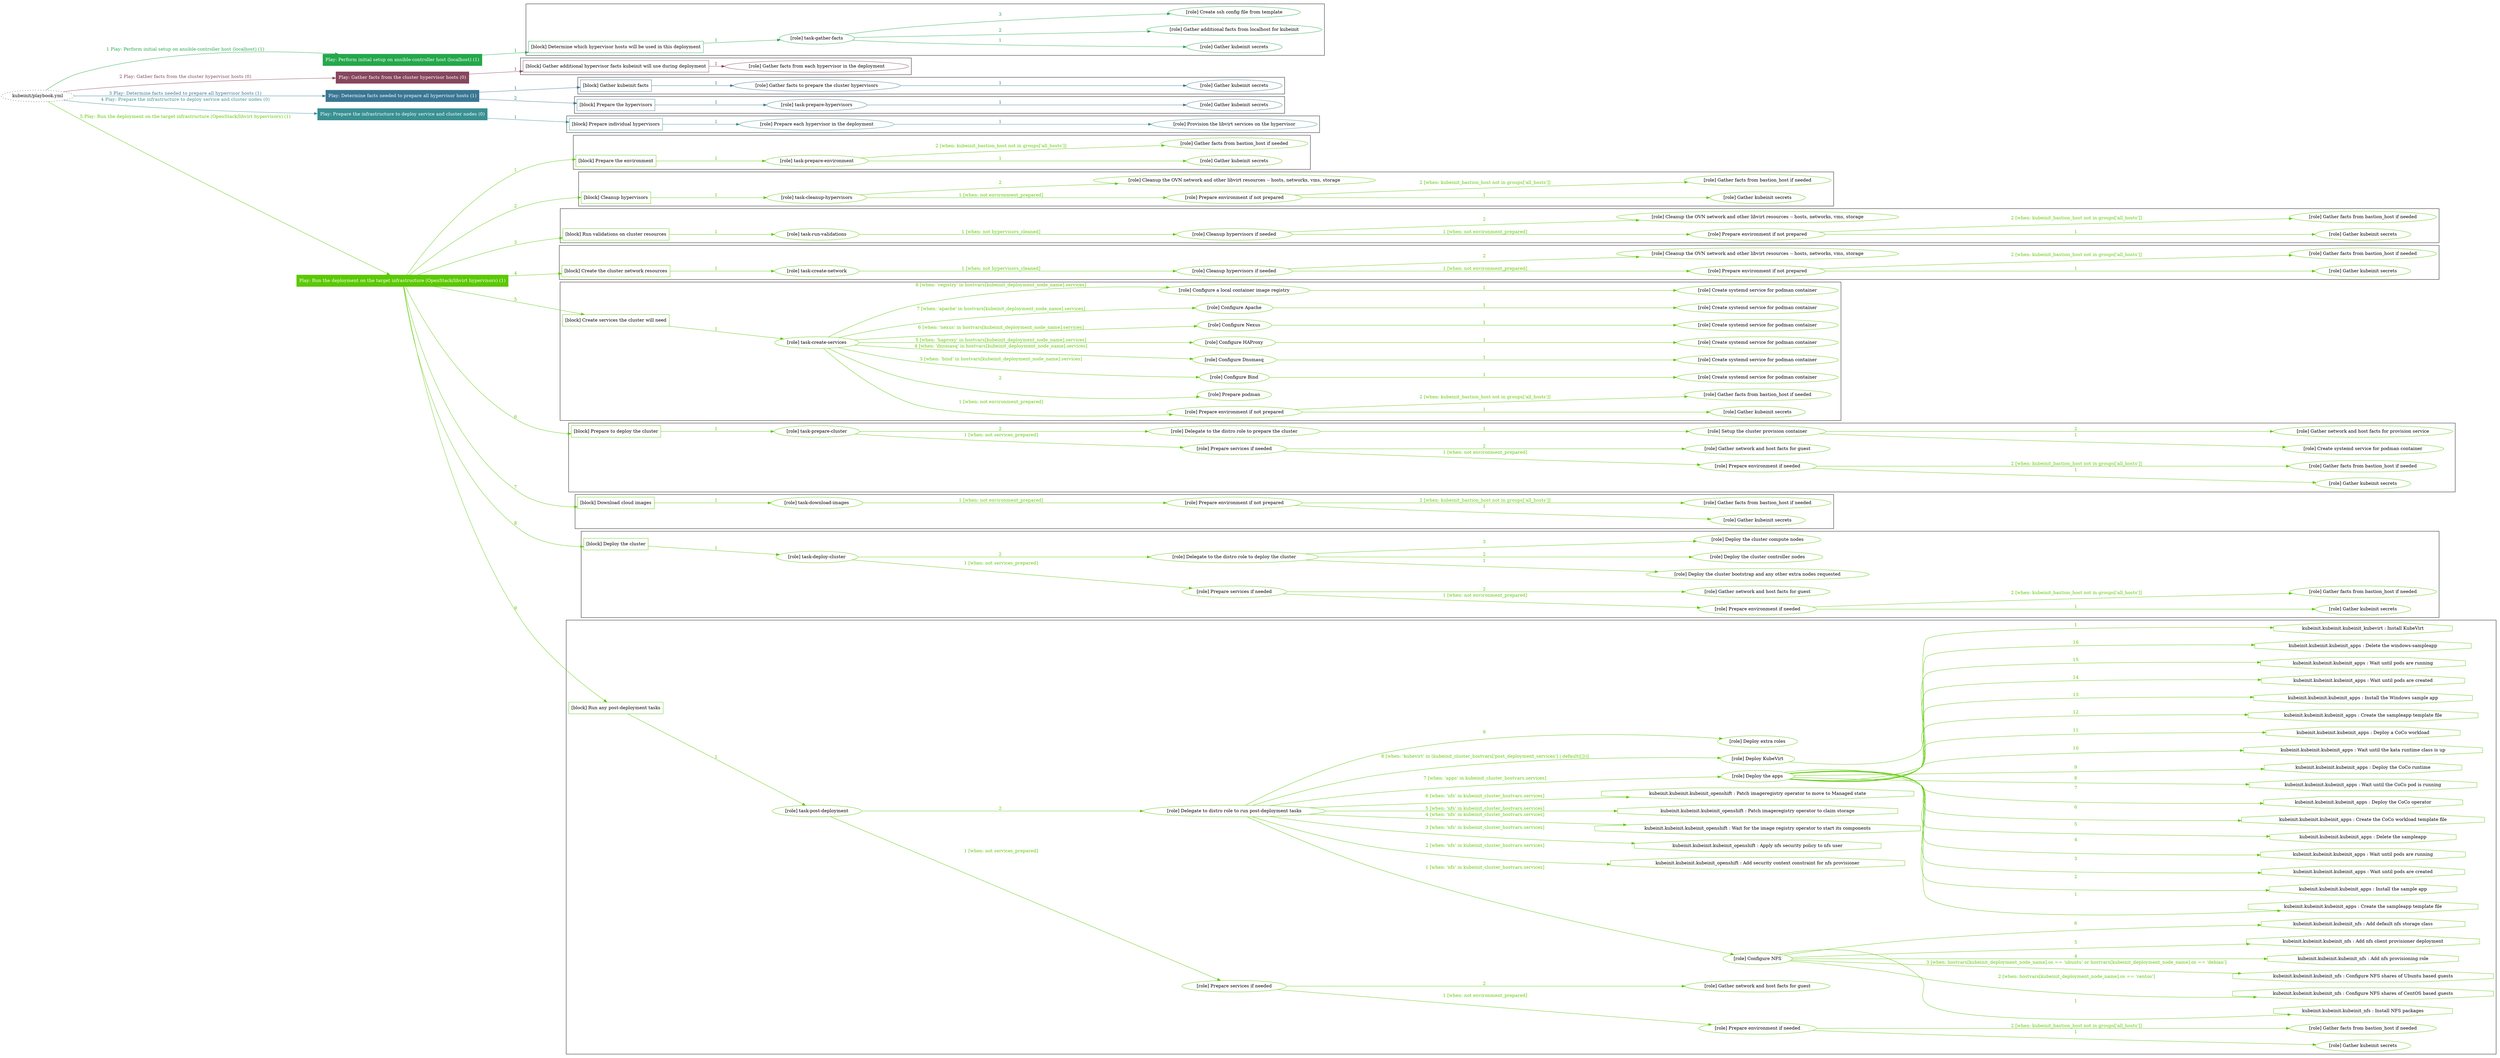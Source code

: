 digraph {
	graph [concentrate=true ordering=in rankdir=LR ratio=fill]
	edge [esep=5 sep=10]
	"kubeinit/playbook.yml" [URL="/home/runner/work/kubeinit/kubeinit/kubeinit/playbook.yml" id=playbook_f71d5530 style=dotted]
	"kubeinit/playbook.yml" -> play_4cb883fb [label="1 Play: Perform initial setup on ansible-controller host (localhost) (1)" color="#24a84b" fontcolor="#24a84b" id=edge_play_4cb883fb labeltooltip="1 Play: Perform initial setup on ansible-controller host (localhost) (1)" tooltip="1 Play: Perform initial setup on ansible-controller host (localhost) (1)"]
	subgraph "Play: Perform initial setup on ansible-controller host (localhost) (1)" {
		play_4cb883fb [label="Play: Perform initial setup on ansible-controller host (localhost) (1)" URL="/home/runner/work/kubeinit/kubeinit/kubeinit/playbook.yml" color="#24a84b" fontcolor="#ffffff" id=play_4cb883fb shape=box style=filled tooltip=localhost]
		play_4cb883fb -> block_d6ad3325 [label=1 color="#24a84b" fontcolor="#24a84b" id=edge_block_d6ad3325 labeltooltip=1 tooltip=1]
		subgraph cluster_block_d6ad3325 {
			block_d6ad3325 [label="[block] Determine which hypervisor hosts will be used in this deployment" URL="/home/runner/work/kubeinit/kubeinit/kubeinit/playbook.yml" color="#24a84b" id=block_d6ad3325 labeltooltip="Determine which hypervisor hosts will be used in this deployment" shape=box tooltip="Determine which hypervisor hosts will be used in this deployment"]
			block_d6ad3325 -> role_162968f5 [label="1 " color="#24a84b" fontcolor="#24a84b" id=edge_role_162968f5 labeltooltip="1 " tooltip="1 "]
			subgraph "task-gather-facts" {
				role_162968f5 [label="[role] task-gather-facts" URL="/home/runner/work/kubeinit/kubeinit/kubeinit/playbook.yml" color="#24a84b" id=role_162968f5 tooltip="task-gather-facts"]
				role_162968f5 -> role_a56843f6 [label="1 " color="#24a84b" fontcolor="#24a84b" id=edge_role_a56843f6 labeltooltip="1 " tooltip="1 "]
				subgraph "Gather kubeinit secrets" {
					role_a56843f6 [label="[role] Gather kubeinit secrets" URL="/home/runner/.ansible/collections/ansible_collections/kubeinit/kubeinit/roles/kubeinit_prepare/tasks/build_hypervisors_group.yml" color="#24a84b" id=role_a56843f6 tooltip="Gather kubeinit secrets"]
				}
				role_162968f5 -> role_cb35be9b [label="2 " color="#24a84b" fontcolor="#24a84b" id=edge_role_cb35be9b labeltooltip="2 " tooltip="2 "]
				subgraph "Gather additional facts from localhost for kubeinit" {
					role_cb35be9b [label="[role] Gather additional facts from localhost for kubeinit" URL="/home/runner/.ansible/collections/ansible_collections/kubeinit/kubeinit/roles/kubeinit_prepare/tasks/build_hypervisors_group.yml" color="#24a84b" id=role_cb35be9b tooltip="Gather additional facts from localhost for kubeinit"]
				}
				role_162968f5 -> role_de3848fe [label="3 " color="#24a84b" fontcolor="#24a84b" id=edge_role_de3848fe labeltooltip="3 " tooltip="3 "]
				subgraph "Create ssh config file from template" {
					role_de3848fe [label="[role] Create ssh config file from template" URL="/home/runner/.ansible/collections/ansible_collections/kubeinit/kubeinit/roles/kubeinit_prepare/tasks/build_hypervisors_group.yml" color="#24a84b" id=role_de3848fe tooltip="Create ssh config file from template"]
				}
			}
		}
	}
	"kubeinit/playbook.yml" -> play_cc7f2a5d [label="2 Play: Gather facts from the cluster hypervisor hosts (0)" color="#86465e" fontcolor="#86465e" id=edge_play_cc7f2a5d labeltooltip="2 Play: Gather facts from the cluster hypervisor hosts (0)" tooltip="2 Play: Gather facts from the cluster hypervisor hosts (0)"]
	subgraph "Play: Gather facts from the cluster hypervisor hosts (0)" {
		play_cc7f2a5d [label="Play: Gather facts from the cluster hypervisor hosts (0)" URL="/home/runner/work/kubeinit/kubeinit/kubeinit/playbook.yml" color="#86465e" fontcolor="#ffffff" id=play_cc7f2a5d shape=box style=filled tooltip="Play: Gather facts from the cluster hypervisor hosts (0)"]
		play_cc7f2a5d -> block_cb9e059b [label=1 color="#86465e" fontcolor="#86465e" id=edge_block_cb9e059b labeltooltip=1 tooltip=1]
		subgraph cluster_block_cb9e059b {
			block_cb9e059b [label="[block] Gather additional hypervisor facts kubeinit will use during deployment" URL="/home/runner/work/kubeinit/kubeinit/kubeinit/playbook.yml" color="#86465e" id=block_cb9e059b labeltooltip="Gather additional hypervisor facts kubeinit will use during deployment" shape=box tooltip="Gather additional hypervisor facts kubeinit will use during deployment"]
			block_cb9e059b -> role_b05187ea [label="1 " color="#86465e" fontcolor="#86465e" id=edge_role_b05187ea labeltooltip="1 " tooltip="1 "]
			subgraph "Gather facts from each hypervisor in the deployment" {
				role_b05187ea [label="[role] Gather facts from each hypervisor in the deployment" URL="/home/runner/work/kubeinit/kubeinit/kubeinit/playbook.yml" color="#86465e" id=role_b05187ea tooltip="Gather facts from each hypervisor in the deployment"]
			}
		}
	}
	"kubeinit/playbook.yml" -> play_bf13239d [label="3 Play: Determine facts needed to prepare all hypervisor hosts (1)" color="#397693" fontcolor="#397693" id=edge_play_bf13239d labeltooltip="3 Play: Determine facts needed to prepare all hypervisor hosts (1)" tooltip="3 Play: Determine facts needed to prepare all hypervisor hosts (1)"]
	subgraph "Play: Determine facts needed to prepare all hypervisor hosts (1)" {
		play_bf13239d [label="Play: Determine facts needed to prepare all hypervisor hosts (1)" URL="/home/runner/work/kubeinit/kubeinit/kubeinit/playbook.yml" color="#397693" fontcolor="#ffffff" id=play_bf13239d shape=box style=filled tooltip=localhost]
		play_bf13239d -> block_00042d14 [label=1 color="#397693" fontcolor="#397693" id=edge_block_00042d14 labeltooltip=1 tooltip=1]
		subgraph cluster_block_00042d14 {
			block_00042d14 [label="[block] Gather kubeinit facts" URL="/home/runner/work/kubeinit/kubeinit/kubeinit/playbook.yml" color="#397693" id=block_00042d14 labeltooltip="Gather kubeinit facts" shape=box tooltip="Gather kubeinit facts"]
			block_00042d14 -> role_17950f21 [label="1 " color="#397693" fontcolor="#397693" id=edge_role_17950f21 labeltooltip="1 " tooltip="1 "]
			subgraph "Gather facts to prepare the cluster hypervisors" {
				role_17950f21 [label="[role] Gather facts to prepare the cluster hypervisors" URL="/home/runner/work/kubeinit/kubeinit/kubeinit/playbook.yml" color="#397693" id=role_17950f21 tooltip="Gather facts to prepare the cluster hypervisors"]
				role_17950f21 -> role_7e9e8921 [label="1 " color="#397693" fontcolor="#397693" id=edge_role_7e9e8921 labeltooltip="1 " tooltip="1 "]
				subgraph "Gather kubeinit secrets" {
					role_7e9e8921 [label="[role] Gather kubeinit secrets" URL="/home/runner/.ansible/collections/ansible_collections/kubeinit/kubeinit/roles/kubeinit_prepare/tasks/gather_kubeinit_facts.yml" color="#397693" id=role_7e9e8921 tooltip="Gather kubeinit secrets"]
				}
			}
		}
		play_bf13239d -> block_455e8650 [label=2 color="#397693" fontcolor="#397693" id=edge_block_455e8650 labeltooltip=2 tooltip=2]
		subgraph cluster_block_455e8650 {
			block_455e8650 [label="[block] Prepare the hypervisors" URL="/home/runner/work/kubeinit/kubeinit/kubeinit/playbook.yml" color="#397693" id=block_455e8650 labeltooltip="Prepare the hypervisors" shape=box tooltip="Prepare the hypervisors"]
			block_455e8650 -> role_3195cae7 [label="1 " color="#397693" fontcolor="#397693" id=edge_role_3195cae7 labeltooltip="1 " tooltip="1 "]
			subgraph "task-prepare-hypervisors" {
				role_3195cae7 [label="[role] task-prepare-hypervisors" URL="/home/runner/work/kubeinit/kubeinit/kubeinit/playbook.yml" color="#397693" id=role_3195cae7 tooltip="task-prepare-hypervisors"]
				role_3195cae7 -> role_a6ab83e5 [label="1 " color="#397693" fontcolor="#397693" id=edge_role_a6ab83e5 labeltooltip="1 " tooltip="1 "]
				subgraph "Gather kubeinit secrets" {
					role_a6ab83e5 [label="[role] Gather kubeinit secrets" URL="/home/runner/.ansible/collections/ansible_collections/kubeinit/kubeinit/roles/kubeinit_prepare/tasks/gather_kubeinit_facts.yml" color="#397693" id=role_a6ab83e5 tooltip="Gather kubeinit secrets"]
				}
			}
		}
	}
	"kubeinit/playbook.yml" -> play_e90aae5e [label="4 Play: Prepare the infrastructure to deploy service and cluster nodes (0)" color="#399093" fontcolor="#399093" id=edge_play_e90aae5e labeltooltip="4 Play: Prepare the infrastructure to deploy service and cluster nodes (0)" tooltip="4 Play: Prepare the infrastructure to deploy service and cluster nodes (0)"]
	subgraph "Play: Prepare the infrastructure to deploy service and cluster nodes (0)" {
		play_e90aae5e [label="Play: Prepare the infrastructure to deploy service and cluster nodes (0)" URL="/home/runner/work/kubeinit/kubeinit/kubeinit/playbook.yml" color="#399093" fontcolor="#ffffff" id=play_e90aae5e shape=box style=filled tooltip="Play: Prepare the infrastructure to deploy service and cluster nodes (0)"]
		play_e90aae5e -> block_c459ffeb [label=1 color="#399093" fontcolor="#399093" id=edge_block_c459ffeb labeltooltip=1 tooltip=1]
		subgraph cluster_block_c459ffeb {
			block_c459ffeb [label="[block] Prepare individual hypervisors" URL="/home/runner/work/kubeinit/kubeinit/kubeinit/playbook.yml" color="#399093" id=block_c459ffeb labeltooltip="Prepare individual hypervisors" shape=box tooltip="Prepare individual hypervisors"]
			block_c459ffeb -> role_ac959883 [label="1 " color="#399093" fontcolor="#399093" id=edge_role_ac959883 labeltooltip="1 " tooltip="1 "]
			subgraph "Prepare each hypervisor in the deployment" {
				role_ac959883 [label="[role] Prepare each hypervisor in the deployment" URL="/home/runner/work/kubeinit/kubeinit/kubeinit/playbook.yml" color="#399093" id=role_ac959883 tooltip="Prepare each hypervisor in the deployment"]
				role_ac959883 -> role_f4c5d241 [label="1 " color="#399093" fontcolor="#399093" id=edge_role_f4c5d241 labeltooltip="1 " tooltip="1 "]
				subgraph "Provision the libvirt services on the hypervisor" {
					role_f4c5d241 [label="[role] Provision the libvirt services on the hypervisor" URL="/home/runner/.ansible/collections/ansible_collections/kubeinit/kubeinit/roles/kubeinit_prepare/tasks/prepare_hypervisor.yml" color="#399093" id=role_f4c5d241 tooltip="Provision the libvirt services on the hypervisor"]
				}
			}
		}
	}
	"kubeinit/playbook.yml" -> play_83aa5251 [label="5 Play: Run the deployment on the target infrastructure (OpenStack/libvirt hypervisors) (1)" color="#5bc903" fontcolor="#5bc903" id=edge_play_83aa5251 labeltooltip="5 Play: Run the deployment on the target infrastructure (OpenStack/libvirt hypervisors) (1)" tooltip="5 Play: Run the deployment on the target infrastructure (OpenStack/libvirt hypervisors) (1)"]
	subgraph "Play: Run the deployment on the target infrastructure (OpenStack/libvirt hypervisors) (1)" {
		play_83aa5251 [label="Play: Run the deployment on the target infrastructure (OpenStack/libvirt hypervisors) (1)" URL="/home/runner/work/kubeinit/kubeinit/kubeinit/playbook.yml" color="#5bc903" fontcolor="#ffffff" id=play_83aa5251 shape=box style=filled tooltip=localhost]
		play_83aa5251 -> block_c5e43373 [label=1 color="#5bc903" fontcolor="#5bc903" id=edge_block_c5e43373 labeltooltip=1 tooltip=1]
		subgraph cluster_block_c5e43373 {
			block_c5e43373 [label="[block] Prepare the environment" URL="/home/runner/work/kubeinit/kubeinit/kubeinit/playbook.yml" color="#5bc903" id=block_c5e43373 labeltooltip="Prepare the environment" shape=box tooltip="Prepare the environment"]
			block_c5e43373 -> role_55c9272c [label="1 " color="#5bc903" fontcolor="#5bc903" id=edge_role_55c9272c labeltooltip="1 " tooltip="1 "]
			subgraph "task-prepare-environment" {
				role_55c9272c [label="[role] task-prepare-environment" URL="/home/runner/work/kubeinit/kubeinit/kubeinit/playbook.yml" color="#5bc903" id=role_55c9272c tooltip="task-prepare-environment"]
				role_55c9272c -> role_066734f4 [label="1 " color="#5bc903" fontcolor="#5bc903" id=edge_role_066734f4 labeltooltip="1 " tooltip="1 "]
				subgraph "Gather kubeinit secrets" {
					role_066734f4 [label="[role] Gather kubeinit secrets" URL="/home/runner/.ansible/collections/ansible_collections/kubeinit/kubeinit/roles/kubeinit_prepare/tasks/gather_kubeinit_facts.yml" color="#5bc903" id=role_066734f4 tooltip="Gather kubeinit secrets"]
				}
				role_55c9272c -> role_f0109566 [label="2 [when: kubeinit_bastion_host not in groups['all_hosts']]" color="#5bc903" fontcolor="#5bc903" id=edge_role_f0109566 labeltooltip="2 [when: kubeinit_bastion_host not in groups['all_hosts']]" tooltip="2 [when: kubeinit_bastion_host not in groups['all_hosts']]"]
				subgraph "Gather facts from bastion_host if needed" {
					role_f0109566 [label="[role] Gather facts from bastion_host if needed" URL="/home/runner/.ansible/collections/ansible_collections/kubeinit/kubeinit/roles/kubeinit_prepare/tasks/main.yml" color="#5bc903" id=role_f0109566 tooltip="Gather facts from bastion_host if needed"]
				}
			}
		}
		play_83aa5251 -> block_b2e54cfa [label=2 color="#5bc903" fontcolor="#5bc903" id=edge_block_b2e54cfa labeltooltip=2 tooltip=2]
		subgraph cluster_block_b2e54cfa {
			block_b2e54cfa [label="[block] Cleanup hypervisors" URL="/home/runner/work/kubeinit/kubeinit/kubeinit/playbook.yml" color="#5bc903" id=block_b2e54cfa labeltooltip="Cleanup hypervisors" shape=box tooltip="Cleanup hypervisors"]
			block_b2e54cfa -> role_a63d3bd1 [label="1 " color="#5bc903" fontcolor="#5bc903" id=edge_role_a63d3bd1 labeltooltip="1 " tooltip="1 "]
			subgraph "task-cleanup-hypervisors" {
				role_a63d3bd1 [label="[role] task-cleanup-hypervisors" URL="/home/runner/work/kubeinit/kubeinit/kubeinit/playbook.yml" color="#5bc903" id=role_a63d3bd1 tooltip="task-cleanup-hypervisors"]
				role_a63d3bd1 -> role_f1781961 [label="1 [when: not environment_prepared]" color="#5bc903" fontcolor="#5bc903" id=edge_role_f1781961 labeltooltip="1 [when: not environment_prepared]" tooltip="1 [when: not environment_prepared]"]
				subgraph "Prepare environment if not prepared" {
					role_f1781961 [label="[role] Prepare environment if not prepared" URL="/home/runner/.ansible/collections/ansible_collections/kubeinit/kubeinit/roles/kubeinit_libvirt/tasks/cleanup_hypervisors.yml" color="#5bc903" id=role_f1781961 tooltip="Prepare environment if not prepared"]
					role_f1781961 -> role_571f3309 [label="1 " color="#5bc903" fontcolor="#5bc903" id=edge_role_571f3309 labeltooltip="1 " tooltip="1 "]
					subgraph "Gather kubeinit secrets" {
						role_571f3309 [label="[role] Gather kubeinit secrets" URL="/home/runner/.ansible/collections/ansible_collections/kubeinit/kubeinit/roles/kubeinit_prepare/tasks/gather_kubeinit_facts.yml" color="#5bc903" id=role_571f3309 tooltip="Gather kubeinit secrets"]
					}
					role_f1781961 -> role_7cd8cee9 [label="2 [when: kubeinit_bastion_host not in groups['all_hosts']]" color="#5bc903" fontcolor="#5bc903" id=edge_role_7cd8cee9 labeltooltip="2 [when: kubeinit_bastion_host not in groups['all_hosts']]" tooltip="2 [when: kubeinit_bastion_host not in groups['all_hosts']]"]
					subgraph "Gather facts from bastion_host if needed" {
						role_7cd8cee9 [label="[role] Gather facts from bastion_host if needed" URL="/home/runner/.ansible/collections/ansible_collections/kubeinit/kubeinit/roles/kubeinit_prepare/tasks/main.yml" color="#5bc903" id=role_7cd8cee9 tooltip="Gather facts from bastion_host if needed"]
					}
				}
				role_a63d3bd1 -> role_22b5f49d [label="2 " color="#5bc903" fontcolor="#5bc903" id=edge_role_22b5f49d labeltooltip="2 " tooltip="2 "]
				subgraph "Cleanup the OVN network and other libvirt resources -- hosts, networks, vms, storage" {
					role_22b5f49d [label="[role] Cleanup the OVN network and other libvirt resources -- hosts, networks, vms, storage" URL="/home/runner/.ansible/collections/ansible_collections/kubeinit/kubeinit/roles/kubeinit_libvirt/tasks/cleanup_hypervisors.yml" color="#5bc903" id=role_22b5f49d tooltip="Cleanup the OVN network and other libvirt resources -- hosts, networks, vms, storage"]
				}
			}
		}
		play_83aa5251 -> block_12ace3e1 [label=3 color="#5bc903" fontcolor="#5bc903" id=edge_block_12ace3e1 labeltooltip=3 tooltip=3]
		subgraph cluster_block_12ace3e1 {
			block_12ace3e1 [label="[block] Run validations on cluster resources" URL="/home/runner/work/kubeinit/kubeinit/kubeinit/playbook.yml" color="#5bc903" id=block_12ace3e1 labeltooltip="Run validations on cluster resources" shape=box tooltip="Run validations on cluster resources"]
			block_12ace3e1 -> role_46a4360d [label="1 " color="#5bc903" fontcolor="#5bc903" id=edge_role_46a4360d labeltooltip="1 " tooltip="1 "]
			subgraph "task-run-validations" {
				role_46a4360d [label="[role] task-run-validations" URL="/home/runner/work/kubeinit/kubeinit/kubeinit/playbook.yml" color="#5bc903" id=role_46a4360d tooltip="task-run-validations"]
				role_46a4360d -> role_178a08f3 [label="1 [when: not hypervisors_cleaned]" color="#5bc903" fontcolor="#5bc903" id=edge_role_178a08f3 labeltooltip="1 [when: not hypervisors_cleaned]" tooltip="1 [when: not hypervisors_cleaned]"]
				subgraph "Cleanup hypervisors if needed" {
					role_178a08f3 [label="[role] Cleanup hypervisors if needed" URL="/home/runner/.ansible/collections/ansible_collections/kubeinit/kubeinit/roles/kubeinit_validations/tasks/main.yml" color="#5bc903" id=role_178a08f3 tooltip="Cleanup hypervisors if needed"]
					role_178a08f3 -> role_e026fbe3 [label="1 [when: not environment_prepared]" color="#5bc903" fontcolor="#5bc903" id=edge_role_e026fbe3 labeltooltip="1 [when: not environment_prepared]" tooltip="1 [when: not environment_prepared]"]
					subgraph "Prepare environment if not prepared" {
						role_e026fbe3 [label="[role] Prepare environment if not prepared" URL="/home/runner/.ansible/collections/ansible_collections/kubeinit/kubeinit/roles/kubeinit_libvirt/tasks/cleanup_hypervisors.yml" color="#5bc903" id=role_e026fbe3 tooltip="Prepare environment if not prepared"]
						role_e026fbe3 -> role_413bc8cb [label="1 " color="#5bc903" fontcolor="#5bc903" id=edge_role_413bc8cb labeltooltip="1 " tooltip="1 "]
						subgraph "Gather kubeinit secrets" {
							role_413bc8cb [label="[role] Gather kubeinit secrets" URL="/home/runner/.ansible/collections/ansible_collections/kubeinit/kubeinit/roles/kubeinit_prepare/tasks/gather_kubeinit_facts.yml" color="#5bc903" id=role_413bc8cb tooltip="Gather kubeinit secrets"]
						}
						role_e026fbe3 -> role_bf38e267 [label="2 [when: kubeinit_bastion_host not in groups['all_hosts']]" color="#5bc903" fontcolor="#5bc903" id=edge_role_bf38e267 labeltooltip="2 [when: kubeinit_bastion_host not in groups['all_hosts']]" tooltip="2 [when: kubeinit_bastion_host not in groups['all_hosts']]"]
						subgraph "Gather facts from bastion_host if needed" {
							role_bf38e267 [label="[role] Gather facts from bastion_host if needed" URL="/home/runner/.ansible/collections/ansible_collections/kubeinit/kubeinit/roles/kubeinit_prepare/tasks/main.yml" color="#5bc903" id=role_bf38e267 tooltip="Gather facts from bastion_host if needed"]
						}
					}
					role_178a08f3 -> role_8f72fbcb [label="2 " color="#5bc903" fontcolor="#5bc903" id=edge_role_8f72fbcb labeltooltip="2 " tooltip="2 "]
					subgraph "Cleanup the OVN network and other libvirt resources -- hosts, networks, vms, storage" {
						role_8f72fbcb [label="[role] Cleanup the OVN network and other libvirt resources -- hosts, networks, vms, storage" URL="/home/runner/.ansible/collections/ansible_collections/kubeinit/kubeinit/roles/kubeinit_libvirt/tasks/cleanup_hypervisors.yml" color="#5bc903" id=role_8f72fbcb tooltip="Cleanup the OVN network and other libvirt resources -- hosts, networks, vms, storage"]
					}
				}
			}
		}
		play_83aa5251 -> block_ca9187ac [label=4 color="#5bc903" fontcolor="#5bc903" id=edge_block_ca9187ac labeltooltip=4 tooltip=4]
		subgraph cluster_block_ca9187ac {
			block_ca9187ac [label="[block] Create the cluster network resources" URL="/home/runner/work/kubeinit/kubeinit/kubeinit/playbook.yml" color="#5bc903" id=block_ca9187ac labeltooltip="Create the cluster network resources" shape=box tooltip="Create the cluster network resources"]
			block_ca9187ac -> role_78b3efb9 [label="1 " color="#5bc903" fontcolor="#5bc903" id=edge_role_78b3efb9 labeltooltip="1 " tooltip="1 "]
			subgraph "task-create-network" {
				role_78b3efb9 [label="[role] task-create-network" URL="/home/runner/work/kubeinit/kubeinit/kubeinit/playbook.yml" color="#5bc903" id=role_78b3efb9 tooltip="task-create-network"]
				role_78b3efb9 -> role_c637363b [label="1 [when: not hypervisors_cleaned]" color="#5bc903" fontcolor="#5bc903" id=edge_role_c637363b labeltooltip="1 [when: not hypervisors_cleaned]" tooltip="1 [when: not hypervisors_cleaned]"]
				subgraph "Cleanup hypervisors if needed" {
					role_c637363b [label="[role] Cleanup hypervisors if needed" URL="/home/runner/.ansible/collections/ansible_collections/kubeinit/kubeinit/roles/kubeinit_libvirt/tasks/create_network.yml" color="#5bc903" id=role_c637363b tooltip="Cleanup hypervisors if needed"]
					role_c637363b -> role_5e5459f9 [label="1 [when: not environment_prepared]" color="#5bc903" fontcolor="#5bc903" id=edge_role_5e5459f9 labeltooltip="1 [when: not environment_prepared]" tooltip="1 [when: not environment_prepared]"]
					subgraph "Prepare environment if not prepared" {
						role_5e5459f9 [label="[role] Prepare environment if not prepared" URL="/home/runner/.ansible/collections/ansible_collections/kubeinit/kubeinit/roles/kubeinit_libvirt/tasks/cleanup_hypervisors.yml" color="#5bc903" id=role_5e5459f9 tooltip="Prepare environment if not prepared"]
						role_5e5459f9 -> role_a335da93 [label="1 " color="#5bc903" fontcolor="#5bc903" id=edge_role_a335da93 labeltooltip="1 " tooltip="1 "]
						subgraph "Gather kubeinit secrets" {
							role_a335da93 [label="[role] Gather kubeinit secrets" URL="/home/runner/.ansible/collections/ansible_collections/kubeinit/kubeinit/roles/kubeinit_prepare/tasks/gather_kubeinit_facts.yml" color="#5bc903" id=role_a335da93 tooltip="Gather kubeinit secrets"]
						}
						role_5e5459f9 -> role_d8085e58 [label="2 [when: kubeinit_bastion_host not in groups['all_hosts']]" color="#5bc903" fontcolor="#5bc903" id=edge_role_d8085e58 labeltooltip="2 [when: kubeinit_bastion_host not in groups['all_hosts']]" tooltip="2 [when: kubeinit_bastion_host not in groups['all_hosts']]"]
						subgraph "Gather facts from bastion_host if needed" {
							role_d8085e58 [label="[role] Gather facts from bastion_host if needed" URL="/home/runner/.ansible/collections/ansible_collections/kubeinit/kubeinit/roles/kubeinit_prepare/tasks/main.yml" color="#5bc903" id=role_d8085e58 tooltip="Gather facts from bastion_host if needed"]
						}
					}
					role_c637363b -> role_5682aef3 [label="2 " color="#5bc903" fontcolor="#5bc903" id=edge_role_5682aef3 labeltooltip="2 " tooltip="2 "]
					subgraph "Cleanup the OVN network and other libvirt resources -- hosts, networks, vms, storage" {
						role_5682aef3 [label="[role] Cleanup the OVN network and other libvirt resources -- hosts, networks, vms, storage" URL="/home/runner/.ansible/collections/ansible_collections/kubeinit/kubeinit/roles/kubeinit_libvirt/tasks/cleanup_hypervisors.yml" color="#5bc903" id=role_5682aef3 tooltip="Cleanup the OVN network and other libvirt resources -- hosts, networks, vms, storage"]
					}
				}
			}
		}
		play_83aa5251 -> block_083c4308 [label=5 color="#5bc903" fontcolor="#5bc903" id=edge_block_083c4308 labeltooltip=5 tooltip=5]
		subgraph cluster_block_083c4308 {
			block_083c4308 [label="[block] Create services the cluster will need" URL="/home/runner/work/kubeinit/kubeinit/kubeinit/playbook.yml" color="#5bc903" id=block_083c4308 labeltooltip="Create services the cluster will need" shape=box tooltip="Create services the cluster will need"]
			block_083c4308 -> role_8e4af772 [label="1 " color="#5bc903" fontcolor="#5bc903" id=edge_role_8e4af772 labeltooltip="1 " tooltip="1 "]
			subgraph "task-create-services" {
				role_8e4af772 [label="[role] task-create-services" URL="/home/runner/work/kubeinit/kubeinit/kubeinit/playbook.yml" color="#5bc903" id=role_8e4af772 tooltip="task-create-services"]
				role_8e4af772 -> role_d2844bf2 [label="1 [when: not environment_prepared]" color="#5bc903" fontcolor="#5bc903" id=edge_role_d2844bf2 labeltooltip="1 [when: not environment_prepared]" tooltip="1 [when: not environment_prepared]"]
				subgraph "Prepare environment if not prepared" {
					role_d2844bf2 [label="[role] Prepare environment if not prepared" URL="/home/runner/.ansible/collections/ansible_collections/kubeinit/kubeinit/roles/kubeinit_services/tasks/main.yml" color="#5bc903" id=role_d2844bf2 tooltip="Prepare environment if not prepared"]
					role_d2844bf2 -> role_ecb2a28b [label="1 " color="#5bc903" fontcolor="#5bc903" id=edge_role_ecb2a28b labeltooltip="1 " tooltip="1 "]
					subgraph "Gather kubeinit secrets" {
						role_ecb2a28b [label="[role] Gather kubeinit secrets" URL="/home/runner/.ansible/collections/ansible_collections/kubeinit/kubeinit/roles/kubeinit_prepare/tasks/gather_kubeinit_facts.yml" color="#5bc903" id=role_ecb2a28b tooltip="Gather kubeinit secrets"]
					}
					role_d2844bf2 -> role_024d67d5 [label="2 [when: kubeinit_bastion_host not in groups['all_hosts']]" color="#5bc903" fontcolor="#5bc903" id=edge_role_024d67d5 labeltooltip="2 [when: kubeinit_bastion_host not in groups['all_hosts']]" tooltip="2 [when: kubeinit_bastion_host not in groups['all_hosts']]"]
					subgraph "Gather facts from bastion_host if needed" {
						role_024d67d5 [label="[role] Gather facts from bastion_host if needed" URL="/home/runner/.ansible/collections/ansible_collections/kubeinit/kubeinit/roles/kubeinit_prepare/tasks/main.yml" color="#5bc903" id=role_024d67d5 tooltip="Gather facts from bastion_host if needed"]
					}
				}
				role_8e4af772 -> role_dcd0cf42 [label="2 " color="#5bc903" fontcolor="#5bc903" id=edge_role_dcd0cf42 labeltooltip="2 " tooltip="2 "]
				subgraph "Prepare podman" {
					role_dcd0cf42 [label="[role] Prepare podman" URL="/home/runner/.ansible/collections/ansible_collections/kubeinit/kubeinit/roles/kubeinit_services/tasks/00_create_service_pod.yml" color="#5bc903" id=role_dcd0cf42 tooltip="Prepare podman"]
				}
				role_8e4af772 -> role_224a337e [label="3 [when: 'bind' in hostvars[kubeinit_deployment_node_name].services]" color="#5bc903" fontcolor="#5bc903" id=edge_role_224a337e labeltooltip="3 [when: 'bind' in hostvars[kubeinit_deployment_node_name].services]" tooltip="3 [when: 'bind' in hostvars[kubeinit_deployment_node_name].services]"]
				subgraph "Configure Bind" {
					role_224a337e [label="[role] Configure Bind" URL="/home/runner/.ansible/collections/ansible_collections/kubeinit/kubeinit/roles/kubeinit_services/tasks/start_services_containers.yml" color="#5bc903" id=role_224a337e tooltip="Configure Bind"]
					role_224a337e -> role_08961654 [label="1 " color="#5bc903" fontcolor="#5bc903" id=edge_role_08961654 labeltooltip="1 " tooltip="1 "]
					subgraph "Create systemd service for podman container" {
						role_08961654 [label="[role] Create systemd service for podman container" URL="/home/runner/.ansible/collections/ansible_collections/kubeinit/kubeinit/roles/kubeinit_bind/tasks/main.yml" color="#5bc903" id=role_08961654 tooltip="Create systemd service for podman container"]
					}
				}
				role_8e4af772 -> role_56728dd1 [label="4 [when: 'dnsmasq' in hostvars[kubeinit_deployment_node_name].services]" color="#5bc903" fontcolor="#5bc903" id=edge_role_56728dd1 labeltooltip="4 [when: 'dnsmasq' in hostvars[kubeinit_deployment_node_name].services]" tooltip="4 [when: 'dnsmasq' in hostvars[kubeinit_deployment_node_name].services]"]
				subgraph "Configure Dnsmasq" {
					role_56728dd1 [label="[role] Configure Dnsmasq" URL="/home/runner/.ansible/collections/ansible_collections/kubeinit/kubeinit/roles/kubeinit_services/tasks/start_services_containers.yml" color="#5bc903" id=role_56728dd1 tooltip="Configure Dnsmasq"]
					role_56728dd1 -> role_985c7b38 [label="1 " color="#5bc903" fontcolor="#5bc903" id=edge_role_985c7b38 labeltooltip="1 " tooltip="1 "]
					subgraph "Create systemd service for podman container" {
						role_985c7b38 [label="[role] Create systemd service for podman container" URL="/home/runner/.ansible/collections/ansible_collections/kubeinit/kubeinit/roles/kubeinit_dnsmasq/tasks/main.yml" color="#5bc903" id=role_985c7b38 tooltip="Create systemd service for podman container"]
					}
				}
				role_8e4af772 -> role_2d3a1bf6 [label="5 [when: 'haproxy' in hostvars[kubeinit_deployment_node_name].services]" color="#5bc903" fontcolor="#5bc903" id=edge_role_2d3a1bf6 labeltooltip="5 [when: 'haproxy' in hostvars[kubeinit_deployment_node_name].services]" tooltip="5 [when: 'haproxy' in hostvars[kubeinit_deployment_node_name].services]"]
				subgraph "Configure HAProxy" {
					role_2d3a1bf6 [label="[role] Configure HAProxy" URL="/home/runner/.ansible/collections/ansible_collections/kubeinit/kubeinit/roles/kubeinit_services/tasks/start_services_containers.yml" color="#5bc903" id=role_2d3a1bf6 tooltip="Configure HAProxy"]
					role_2d3a1bf6 -> role_44538cf7 [label="1 " color="#5bc903" fontcolor="#5bc903" id=edge_role_44538cf7 labeltooltip="1 " tooltip="1 "]
					subgraph "Create systemd service for podman container" {
						role_44538cf7 [label="[role] Create systemd service for podman container" URL="/home/runner/.ansible/collections/ansible_collections/kubeinit/kubeinit/roles/kubeinit_haproxy/tasks/main.yml" color="#5bc903" id=role_44538cf7 tooltip="Create systemd service for podman container"]
					}
				}
				role_8e4af772 -> role_32139230 [label="6 [when: 'nexus' in hostvars[kubeinit_deployment_node_name].services]" color="#5bc903" fontcolor="#5bc903" id=edge_role_32139230 labeltooltip="6 [when: 'nexus' in hostvars[kubeinit_deployment_node_name].services]" tooltip="6 [when: 'nexus' in hostvars[kubeinit_deployment_node_name].services]"]
				subgraph "Configure Nexus" {
					role_32139230 [label="[role] Configure Nexus" URL="/home/runner/.ansible/collections/ansible_collections/kubeinit/kubeinit/roles/kubeinit_services/tasks/start_services_containers.yml" color="#5bc903" id=role_32139230 tooltip="Configure Nexus"]
					role_32139230 -> role_dc481ef9 [label="1 " color="#5bc903" fontcolor="#5bc903" id=edge_role_dc481ef9 labeltooltip="1 " tooltip="1 "]
					subgraph "Create systemd service for podman container" {
						role_dc481ef9 [label="[role] Create systemd service for podman container" URL="/home/runner/.ansible/collections/ansible_collections/kubeinit/kubeinit/roles/kubeinit_nexus/tasks/main.yml" color="#5bc903" id=role_dc481ef9 tooltip="Create systemd service for podman container"]
					}
				}
				role_8e4af772 -> role_8256689c [label="7 [when: 'apache' in hostvars[kubeinit_deployment_node_name].services]" color="#5bc903" fontcolor="#5bc903" id=edge_role_8256689c labeltooltip="7 [when: 'apache' in hostvars[kubeinit_deployment_node_name].services]" tooltip="7 [when: 'apache' in hostvars[kubeinit_deployment_node_name].services]"]
				subgraph "Configure Apache" {
					role_8256689c [label="[role] Configure Apache" URL="/home/runner/.ansible/collections/ansible_collections/kubeinit/kubeinit/roles/kubeinit_services/tasks/start_services_containers.yml" color="#5bc903" id=role_8256689c tooltip="Configure Apache"]
					role_8256689c -> role_66769954 [label="1 " color="#5bc903" fontcolor="#5bc903" id=edge_role_66769954 labeltooltip="1 " tooltip="1 "]
					subgraph "Create systemd service for podman container" {
						role_66769954 [label="[role] Create systemd service for podman container" URL="/home/runner/.ansible/collections/ansible_collections/kubeinit/kubeinit/roles/kubeinit_apache/tasks/main.yml" color="#5bc903" id=role_66769954 tooltip="Create systemd service for podman container"]
					}
				}
				role_8e4af772 -> role_53c09aac [label="8 [when: 'registry' in hostvars[kubeinit_deployment_node_name].services]" color="#5bc903" fontcolor="#5bc903" id=edge_role_53c09aac labeltooltip="8 [when: 'registry' in hostvars[kubeinit_deployment_node_name].services]" tooltip="8 [when: 'registry' in hostvars[kubeinit_deployment_node_name].services]"]
				subgraph "Configure a local container image registry" {
					role_53c09aac [label="[role] Configure a local container image registry" URL="/home/runner/.ansible/collections/ansible_collections/kubeinit/kubeinit/roles/kubeinit_services/tasks/start_services_containers.yml" color="#5bc903" id=role_53c09aac tooltip="Configure a local container image registry"]
					role_53c09aac -> role_cc7e3fe4 [label="1 " color="#5bc903" fontcolor="#5bc903" id=edge_role_cc7e3fe4 labeltooltip="1 " tooltip="1 "]
					subgraph "Create systemd service for podman container" {
						role_cc7e3fe4 [label="[role] Create systemd service for podman container" URL="/home/runner/.ansible/collections/ansible_collections/kubeinit/kubeinit/roles/kubeinit_registry/tasks/main.yml" color="#5bc903" id=role_cc7e3fe4 tooltip="Create systemd service for podman container"]
					}
				}
			}
		}
		play_83aa5251 -> block_5df75256 [label=6 color="#5bc903" fontcolor="#5bc903" id=edge_block_5df75256 labeltooltip=6 tooltip=6]
		subgraph cluster_block_5df75256 {
			block_5df75256 [label="[block] Prepare to deploy the cluster" URL="/home/runner/work/kubeinit/kubeinit/kubeinit/playbook.yml" color="#5bc903" id=block_5df75256 labeltooltip="Prepare to deploy the cluster" shape=box tooltip="Prepare to deploy the cluster"]
			block_5df75256 -> role_da5ea6de [label="1 " color="#5bc903" fontcolor="#5bc903" id=edge_role_da5ea6de labeltooltip="1 " tooltip="1 "]
			subgraph "task-prepare-cluster" {
				role_da5ea6de [label="[role] task-prepare-cluster" URL="/home/runner/work/kubeinit/kubeinit/kubeinit/playbook.yml" color="#5bc903" id=role_da5ea6de tooltip="task-prepare-cluster"]
				role_da5ea6de -> role_0328e1c7 [label="1 [when: not services_prepared]" color="#5bc903" fontcolor="#5bc903" id=edge_role_0328e1c7 labeltooltip="1 [when: not services_prepared]" tooltip="1 [when: not services_prepared]"]
				subgraph "Prepare services if needed" {
					role_0328e1c7 [label="[role] Prepare services if needed" URL="/home/runner/.ansible/collections/ansible_collections/kubeinit/kubeinit/roles/kubeinit_prepare/tasks/prepare_cluster.yml" color="#5bc903" id=role_0328e1c7 tooltip="Prepare services if needed"]
					role_0328e1c7 -> role_fab478d9 [label="1 [when: not environment_prepared]" color="#5bc903" fontcolor="#5bc903" id=edge_role_fab478d9 labeltooltip="1 [when: not environment_prepared]" tooltip="1 [when: not environment_prepared]"]
					subgraph "Prepare environment if needed" {
						role_fab478d9 [label="[role] Prepare environment if needed" URL="/home/runner/.ansible/collections/ansible_collections/kubeinit/kubeinit/roles/kubeinit_services/tasks/prepare_services.yml" color="#5bc903" id=role_fab478d9 tooltip="Prepare environment if needed"]
						role_fab478d9 -> role_f772e882 [label="1 " color="#5bc903" fontcolor="#5bc903" id=edge_role_f772e882 labeltooltip="1 " tooltip="1 "]
						subgraph "Gather kubeinit secrets" {
							role_f772e882 [label="[role] Gather kubeinit secrets" URL="/home/runner/.ansible/collections/ansible_collections/kubeinit/kubeinit/roles/kubeinit_prepare/tasks/gather_kubeinit_facts.yml" color="#5bc903" id=role_f772e882 tooltip="Gather kubeinit secrets"]
						}
						role_fab478d9 -> role_b5592b66 [label="2 [when: kubeinit_bastion_host not in groups['all_hosts']]" color="#5bc903" fontcolor="#5bc903" id=edge_role_b5592b66 labeltooltip="2 [when: kubeinit_bastion_host not in groups['all_hosts']]" tooltip="2 [when: kubeinit_bastion_host not in groups['all_hosts']]"]
						subgraph "Gather facts from bastion_host if needed" {
							role_b5592b66 [label="[role] Gather facts from bastion_host if needed" URL="/home/runner/.ansible/collections/ansible_collections/kubeinit/kubeinit/roles/kubeinit_prepare/tasks/main.yml" color="#5bc903" id=role_b5592b66 tooltip="Gather facts from bastion_host if needed"]
						}
					}
					role_0328e1c7 -> role_d5efb02e [label="2 " color="#5bc903" fontcolor="#5bc903" id=edge_role_d5efb02e labeltooltip="2 " tooltip="2 "]
					subgraph "Gather network and host facts for guest" {
						role_d5efb02e [label="[role] Gather network and host facts for guest" URL="/home/runner/.ansible/collections/ansible_collections/kubeinit/kubeinit/roles/kubeinit_services/tasks/prepare_services.yml" color="#5bc903" id=role_d5efb02e tooltip="Gather network and host facts for guest"]
					}
				}
				role_da5ea6de -> role_922dc574 [label="2 " color="#5bc903" fontcolor="#5bc903" id=edge_role_922dc574 labeltooltip="2 " tooltip="2 "]
				subgraph "Delegate to the distro role to prepare the cluster" {
					role_922dc574 [label="[role] Delegate to the distro role to prepare the cluster" URL="/home/runner/.ansible/collections/ansible_collections/kubeinit/kubeinit/roles/kubeinit_prepare/tasks/prepare_cluster.yml" color="#5bc903" id=role_922dc574 tooltip="Delegate to the distro role to prepare the cluster"]
					role_922dc574 -> role_4c7d0953 [label="1 " color="#5bc903" fontcolor="#5bc903" id=edge_role_4c7d0953 labeltooltip="1 " tooltip="1 "]
					subgraph "Setup the cluster provision container" {
						role_4c7d0953 [label="[role] Setup the cluster provision container" URL="/home/runner/.ansible/collections/ansible_collections/kubeinit/kubeinit/roles/kubeinit_openshift/tasks/prepare_cluster.yml" color="#5bc903" id=role_4c7d0953 tooltip="Setup the cluster provision container"]
						role_4c7d0953 -> role_fb440b6f [label="1 " color="#5bc903" fontcolor="#5bc903" id=edge_role_fb440b6f labeltooltip="1 " tooltip="1 "]
						subgraph "Create systemd service for podman container" {
							role_fb440b6f [label="[role] Create systemd service for podman container" URL="/home/runner/.ansible/collections/ansible_collections/kubeinit/kubeinit/roles/kubeinit_services/tasks/create_provision_container.yml" color="#5bc903" id=role_fb440b6f tooltip="Create systemd service for podman container"]
						}
						role_4c7d0953 -> role_aad2d7c7 [label="2 " color="#5bc903" fontcolor="#5bc903" id=edge_role_aad2d7c7 labeltooltip="2 " tooltip="2 "]
						subgraph "Gather network and host facts for provision service" {
							role_aad2d7c7 [label="[role] Gather network and host facts for provision service" URL="/home/runner/.ansible/collections/ansible_collections/kubeinit/kubeinit/roles/kubeinit_services/tasks/create_provision_container.yml" color="#5bc903" id=role_aad2d7c7 tooltip="Gather network and host facts for provision service"]
						}
					}
				}
			}
		}
		play_83aa5251 -> block_9278d6ec [label=7 color="#5bc903" fontcolor="#5bc903" id=edge_block_9278d6ec labeltooltip=7 tooltip=7]
		subgraph cluster_block_9278d6ec {
			block_9278d6ec [label="[block] Download cloud images" URL="/home/runner/work/kubeinit/kubeinit/kubeinit/playbook.yml" color="#5bc903" id=block_9278d6ec labeltooltip="Download cloud images" shape=box tooltip="Download cloud images"]
			block_9278d6ec -> role_3d4f5e03 [label="1 " color="#5bc903" fontcolor="#5bc903" id=edge_role_3d4f5e03 labeltooltip="1 " tooltip="1 "]
			subgraph "task-download-images" {
				role_3d4f5e03 [label="[role] task-download-images" URL="/home/runner/work/kubeinit/kubeinit/kubeinit/playbook.yml" color="#5bc903" id=role_3d4f5e03 tooltip="task-download-images"]
				role_3d4f5e03 -> role_7935d9fc [label="1 [when: not environment_prepared]" color="#5bc903" fontcolor="#5bc903" id=edge_role_7935d9fc labeltooltip="1 [when: not environment_prepared]" tooltip="1 [when: not environment_prepared]"]
				subgraph "Prepare environment if not prepared" {
					role_7935d9fc [label="[role] Prepare environment if not prepared" URL="/home/runner/.ansible/collections/ansible_collections/kubeinit/kubeinit/roles/kubeinit_libvirt/tasks/download_cloud_images.yml" color="#5bc903" id=role_7935d9fc tooltip="Prepare environment if not prepared"]
					role_7935d9fc -> role_fe3e1c71 [label="1 " color="#5bc903" fontcolor="#5bc903" id=edge_role_fe3e1c71 labeltooltip="1 " tooltip="1 "]
					subgraph "Gather kubeinit secrets" {
						role_fe3e1c71 [label="[role] Gather kubeinit secrets" URL="/home/runner/.ansible/collections/ansible_collections/kubeinit/kubeinit/roles/kubeinit_prepare/tasks/gather_kubeinit_facts.yml" color="#5bc903" id=role_fe3e1c71 tooltip="Gather kubeinit secrets"]
					}
					role_7935d9fc -> role_a8689061 [label="2 [when: kubeinit_bastion_host not in groups['all_hosts']]" color="#5bc903" fontcolor="#5bc903" id=edge_role_a8689061 labeltooltip="2 [when: kubeinit_bastion_host not in groups['all_hosts']]" tooltip="2 [when: kubeinit_bastion_host not in groups['all_hosts']]"]
					subgraph "Gather facts from bastion_host if needed" {
						role_a8689061 [label="[role] Gather facts from bastion_host if needed" URL="/home/runner/.ansible/collections/ansible_collections/kubeinit/kubeinit/roles/kubeinit_prepare/tasks/main.yml" color="#5bc903" id=role_a8689061 tooltip="Gather facts from bastion_host if needed"]
					}
				}
			}
		}
		play_83aa5251 -> block_e93cd9b5 [label=8 color="#5bc903" fontcolor="#5bc903" id=edge_block_e93cd9b5 labeltooltip=8 tooltip=8]
		subgraph cluster_block_e93cd9b5 {
			block_e93cd9b5 [label="[block] Deploy the cluster" URL="/home/runner/work/kubeinit/kubeinit/kubeinit/playbook.yml" color="#5bc903" id=block_e93cd9b5 labeltooltip="Deploy the cluster" shape=box tooltip="Deploy the cluster"]
			block_e93cd9b5 -> role_e3c5dc28 [label="1 " color="#5bc903" fontcolor="#5bc903" id=edge_role_e3c5dc28 labeltooltip="1 " tooltip="1 "]
			subgraph "task-deploy-cluster" {
				role_e3c5dc28 [label="[role] task-deploy-cluster" URL="/home/runner/work/kubeinit/kubeinit/kubeinit/playbook.yml" color="#5bc903" id=role_e3c5dc28 tooltip="task-deploy-cluster"]
				role_e3c5dc28 -> role_1baab8d6 [label="1 [when: not services_prepared]" color="#5bc903" fontcolor="#5bc903" id=edge_role_1baab8d6 labeltooltip="1 [when: not services_prepared]" tooltip="1 [when: not services_prepared]"]
				subgraph "Prepare services if needed" {
					role_1baab8d6 [label="[role] Prepare services if needed" URL="/home/runner/.ansible/collections/ansible_collections/kubeinit/kubeinit/roles/kubeinit_prepare/tasks/deploy_cluster.yml" color="#5bc903" id=role_1baab8d6 tooltip="Prepare services if needed"]
					role_1baab8d6 -> role_cf147c72 [label="1 [when: not environment_prepared]" color="#5bc903" fontcolor="#5bc903" id=edge_role_cf147c72 labeltooltip="1 [when: not environment_prepared]" tooltip="1 [when: not environment_prepared]"]
					subgraph "Prepare environment if needed" {
						role_cf147c72 [label="[role] Prepare environment if needed" URL="/home/runner/.ansible/collections/ansible_collections/kubeinit/kubeinit/roles/kubeinit_services/tasks/prepare_services.yml" color="#5bc903" id=role_cf147c72 tooltip="Prepare environment if needed"]
						role_cf147c72 -> role_bf8384b1 [label="1 " color="#5bc903" fontcolor="#5bc903" id=edge_role_bf8384b1 labeltooltip="1 " tooltip="1 "]
						subgraph "Gather kubeinit secrets" {
							role_bf8384b1 [label="[role] Gather kubeinit secrets" URL="/home/runner/.ansible/collections/ansible_collections/kubeinit/kubeinit/roles/kubeinit_prepare/tasks/gather_kubeinit_facts.yml" color="#5bc903" id=role_bf8384b1 tooltip="Gather kubeinit secrets"]
						}
						role_cf147c72 -> role_2cfc23d7 [label="2 [when: kubeinit_bastion_host not in groups['all_hosts']]" color="#5bc903" fontcolor="#5bc903" id=edge_role_2cfc23d7 labeltooltip="2 [when: kubeinit_bastion_host not in groups['all_hosts']]" tooltip="2 [when: kubeinit_bastion_host not in groups['all_hosts']]"]
						subgraph "Gather facts from bastion_host if needed" {
							role_2cfc23d7 [label="[role] Gather facts from bastion_host if needed" URL="/home/runner/.ansible/collections/ansible_collections/kubeinit/kubeinit/roles/kubeinit_prepare/tasks/main.yml" color="#5bc903" id=role_2cfc23d7 tooltip="Gather facts from bastion_host if needed"]
						}
					}
					role_1baab8d6 -> role_4945818b [label="2 " color="#5bc903" fontcolor="#5bc903" id=edge_role_4945818b labeltooltip="2 " tooltip="2 "]
					subgraph "Gather network and host facts for guest" {
						role_4945818b [label="[role] Gather network and host facts for guest" URL="/home/runner/.ansible/collections/ansible_collections/kubeinit/kubeinit/roles/kubeinit_services/tasks/prepare_services.yml" color="#5bc903" id=role_4945818b tooltip="Gather network and host facts for guest"]
					}
				}
				role_e3c5dc28 -> role_4616065b [label="2 " color="#5bc903" fontcolor="#5bc903" id=edge_role_4616065b labeltooltip="2 " tooltip="2 "]
				subgraph "Delegate to the distro role to deploy the cluster" {
					role_4616065b [label="[role] Delegate to the distro role to deploy the cluster" URL="/home/runner/.ansible/collections/ansible_collections/kubeinit/kubeinit/roles/kubeinit_prepare/tasks/deploy_cluster.yml" color="#5bc903" id=role_4616065b tooltip="Delegate to the distro role to deploy the cluster"]
					role_4616065b -> role_c53330ba [label="1 " color="#5bc903" fontcolor="#5bc903" id=edge_role_c53330ba labeltooltip="1 " tooltip="1 "]
					subgraph "Deploy the cluster bootstrap and any other extra nodes requested" {
						role_c53330ba [label="[role] Deploy the cluster bootstrap and any other extra nodes requested" URL="/home/runner/.ansible/collections/ansible_collections/kubeinit/kubeinit/roles/kubeinit_openshift/tasks/main.yml" color="#5bc903" id=role_c53330ba tooltip="Deploy the cluster bootstrap and any other extra nodes requested"]
					}
					role_4616065b -> role_00e99efe [label="2 " color="#5bc903" fontcolor="#5bc903" id=edge_role_00e99efe labeltooltip="2 " tooltip="2 "]
					subgraph "Deploy the cluster controller nodes" {
						role_00e99efe [label="[role] Deploy the cluster controller nodes" URL="/home/runner/.ansible/collections/ansible_collections/kubeinit/kubeinit/roles/kubeinit_openshift/tasks/main.yml" color="#5bc903" id=role_00e99efe tooltip="Deploy the cluster controller nodes"]
					}
					role_4616065b -> role_f375ecf5 [label="3 " color="#5bc903" fontcolor="#5bc903" id=edge_role_f375ecf5 labeltooltip="3 " tooltip="3 "]
					subgraph "Deploy the cluster compute nodes" {
						role_f375ecf5 [label="[role] Deploy the cluster compute nodes" URL="/home/runner/.ansible/collections/ansible_collections/kubeinit/kubeinit/roles/kubeinit_openshift/tasks/main.yml" color="#5bc903" id=role_f375ecf5 tooltip="Deploy the cluster compute nodes"]
					}
				}
			}
		}
		play_83aa5251 -> block_a125fe1c [label=9 color="#5bc903" fontcolor="#5bc903" id=edge_block_a125fe1c labeltooltip=9 tooltip=9]
		subgraph cluster_block_a125fe1c {
			block_a125fe1c [label="[block] Run any post-deployment tasks" URL="/home/runner/work/kubeinit/kubeinit/kubeinit/playbook.yml" color="#5bc903" id=block_a125fe1c labeltooltip="Run any post-deployment tasks" shape=box tooltip="Run any post-deployment tasks"]
			block_a125fe1c -> role_ecb438a0 [label="1 " color="#5bc903" fontcolor="#5bc903" id=edge_role_ecb438a0 labeltooltip="1 " tooltip="1 "]
			subgraph "task-post-deployment" {
				role_ecb438a0 [label="[role] task-post-deployment" URL="/home/runner/work/kubeinit/kubeinit/kubeinit/playbook.yml" color="#5bc903" id=role_ecb438a0 tooltip="task-post-deployment"]
				role_ecb438a0 -> role_0b6b0793 [label="1 [when: not services_prepared]" color="#5bc903" fontcolor="#5bc903" id=edge_role_0b6b0793 labeltooltip="1 [when: not services_prepared]" tooltip="1 [when: not services_prepared]"]
				subgraph "Prepare services if needed" {
					role_0b6b0793 [label="[role] Prepare services if needed" URL="/home/runner/.ansible/collections/ansible_collections/kubeinit/kubeinit/roles/kubeinit_prepare/tasks/post_deployment.yml" color="#5bc903" id=role_0b6b0793 tooltip="Prepare services if needed"]
					role_0b6b0793 -> role_9043ad91 [label="1 [when: not environment_prepared]" color="#5bc903" fontcolor="#5bc903" id=edge_role_9043ad91 labeltooltip="1 [when: not environment_prepared]" tooltip="1 [when: not environment_prepared]"]
					subgraph "Prepare environment if needed" {
						role_9043ad91 [label="[role] Prepare environment if needed" URL="/home/runner/.ansible/collections/ansible_collections/kubeinit/kubeinit/roles/kubeinit_services/tasks/prepare_services.yml" color="#5bc903" id=role_9043ad91 tooltip="Prepare environment if needed"]
						role_9043ad91 -> role_4509eae8 [label="1 " color="#5bc903" fontcolor="#5bc903" id=edge_role_4509eae8 labeltooltip="1 " tooltip="1 "]
						subgraph "Gather kubeinit secrets" {
							role_4509eae8 [label="[role] Gather kubeinit secrets" URL="/home/runner/.ansible/collections/ansible_collections/kubeinit/kubeinit/roles/kubeinit_prepare/tasks/gather_kubeinit_facts.yml" color="#5bc903" id=role_4509eae8 tooltip="Gather kubeinit secrets"]
						}
						role_9043ad91 -> role_08c7b5a5 [label="2 [when: kubeinit_bastion_host not in groups['all_hosts']]" color="#5bc903" fontcolor="#5bc903" id=edge_role_08c7b5a5 labeltooltip="2 [when: kubeinit_bastion_host not in groups['all_hosts']]" tooltip="2 [when: kubeinit_bastion_host not in groups['all_hosts']]"]
						subgraph "Gather facts from bastion_host if needed" {
							role_08c7b5a5 [label="[role] Gather facts from bastion_host if needed" URL="/home/runner/.ansible/collections/ansible_collections/kubeinit/kubeinit/roles/kubeinit_prepare/tasks/main.yml" color="#5bc903" id=role_08c7b5a5 tooltip="Gather facts from bastion_host if needed"]
						}
					}
					role_0b6b0793 -> role_64d4dc67 [label="2 " color="#5bc903" fontcolor="#5bc903" id=edge_role_64d4dc67 labeltooltip="2 " tooltip="2 "]
					subgraph "Gather network and host facts for guest" {
						role_64d4dc67 [label="[role] Gather network and host facts for guest" URL="/home/runner/.ansible/collections/ansible_collections/kubeinit/kubeinit/roles/kubeinit_services/tasks/prepare_services.yml" color="#5bc903" id=role_64d4dc67 tooltip="Gather network and host facts for guest"]
					}
				}
				role_ecb438a0 -> role_60a4031f [label="2 " color="#5bc903" fontcolor="#5bc903" id=edge_role_60a4031f labeltooltip="2 " tooltip="2 "]
				subgraph "Delegate to distro role to run post-deployment tasks" {
					role_60a4031f [label="[role] Delegate to distro role to run post-deployment tasks" URL="/home/runner/.ansible/collections/ansible_collections/kubeinit/kubeinit/roles/kubeinit_prepare/tasks/post_deployment.yml" color="#5bc903" id=role_60a4031f tooltip="Delegate to distro role to run post-deployment tasks"]
					role_60a4031f -> role_05d484d5 [label="1 [when: 'nfs' in kubeinit_cluster_hostvars.services]" color="#5bc903" fontcolor="#5bc903" id=edge_role_05d484d5 labeltooltip="1 [when: 'nfs' in kubeinit_cluster_hostvars.services]" tooltip="1 [when: 'nfs' in kubeinit_cluster_hostvars.services]"]
					subgraph "Configure NFS" {
						role_05d484d5 [label="[role] Configure NFS" URL="/home/runner/.ansible/collections/ansible_collections/kubeinit/kubeinit/roles/kubeinit_openshift/tasks/post_deployment_tasks.yml" color="#5bc903" id=role_05d484d5 tooltip="Configure NFS"]
						task_3b8fb8f3 [label="kubeinit.kubeinit.kubeinit_nfs : Install NFS packages" URL="/home/runner/.ansible/collections/ansible_collections/kubeinit/kubeinit/roles/kubeinit_nfs/tasks/main.yml" color="#5bc903" id=task_3b8fb8f3 shape=octagon tooltip="kubeinit.kubeinit.kubeinit_nfs : Install NFS packages"]
						role_05d484d5 -> task_3b8fb8f3 [label="1 " color="#5bc903" fontcolor="#5bc903" id=edge_task_3b8fb8f3 labeltooltip="1 " tooltip="1 "]
						task_271411bb [label="kubeinit.kubeinit.kubeinit_nfs : Configure NFS shares of CentOS based guests" URL="/home/runner/.ansible/collections/ansible_collections/kubeinit/kubeinit/roles/kubeinit_nfs/tasks/main.yml" color="#5bc903" id=task_271411bb shape=octagon tooltip="kubeinit.kubeinit.kubeinit_nfs : Configure NFS shares of CentOS based guests"]
						role_05d484d5 -> task_271411bb [label="2 [when: hostvars[kubeinit_deployment_node_name].os == 'centos']" color="#5bc903" fontcolor="#5bc903" id=edge_task_271411bb labeltooltip="2 [when: hostvars[kubeinit_deployment_node_name].os == 'centos']" tooltip="2 [when: hostvars[kubeinit_deployment_node_name].os == 'centos']"]
						task_baac80d4 [label="kubeinit.kubeinit.kubeinit_nfs : Configure NFS shares of Ubuntu based guests" URL="/home/runner/.ansible/collections/ansible_collections/kubeinit/kubeinit/roles/kubeinit_nfs/tasks/main.yml" color="#5bc903" id=task_baac80d4 shape=octagon tooltip="kubeinit.kubeinit.kubeinit_nfs : Configure NFS shares of Ubuntu based guests"]
						role_05d484d5 -> task_baac80d4 [label="3 [when: hostvars[kubeinit_deployment_node_name].os == 'ubuntu' or hostvars[kubeinit_deployment_node_name].os == 'debian']" color="#5bc903" fontcolor="#5bc903" id=edge_task_baac80d4 labeltooltip="3 [when: hostvars[kubeinit_deployment_node_name].os == 'ubuntu' or hostvars[kubeinit_deployment_node_name].os == 'debian']" tooltip="3 [when: hostvars[kubeinit_deployment_node_name].os == 'ubuntu' or hostvars[kubeinit_deployment_node_name].os == 'debian']"]
						task_ed1f3cb8 [label="kubeinit.kubeinit.kubeinit_nfs : Add nfs provisioning role" URL="/home/runner/.ansible/collections/ansible_collections/kubeinit/kubeinit/roles/kubeinit_nfs/tasks/main.yml" color="#5bc903" id=task_ed1f3cb8 shape=octagon tooltip="kubeinit.kubeinit.kubeinit_nfs : Add nfs provisioning role"]
						role_05d484d5 -> task_ed1f3cb8 [label="4 " color="#5bc903" fontcolor="#5bc903" id=edge_task_ed1f3cb8 labeltooltip="4 " tooltip="4 "]
						task_68d401b7 [label="kubeinit.kubeinit.kubeinit_nfs : Add nfs client provisioner deployment" URL="/home/runner/.ansible/collections/ansible_collections/kubeinit/kubeinit/roles/kubeinit_nfs/tasks/main.yml" color="#5bc903" id=task_68d401b7 shape=octagon tooltip="kubeinit.kubeinit.kubeinit_nfs : Add nfs client provisioner deployment"]
						role_05d484d5 -> task_68d401b7 [label="5 " color="#5bc903" fontcolor="#5bc903" id=edge_task_68d401b7 labeltooltip="5 " tooltip="5 "]
						task_492c524e [label="kubeinit.kubeinit.kubeinit_nfs : Add default nfs storage class" URL="/home/runner/.ansible/collections/ansible_collections/kubeinit/kubeinit/roles/kubeinit_nfs/tasks/main.yml" color="#5bc903" id=task_492c524e shape=octagon tooltip="kubeinit.kubeinit.kubeinit_nfs : Add default nfs storage class"]
						role_05d484d5 -> task_492c524e [label="6 " color="#5bc903" fontcolor="#5bc903" id=edge_task_492c524e labeltooltip="6 " tooltip="6 "]
					}
					task_adeec976 [label="kubeinit.kubeinit.kubeinit_openshift : Add security context constraint for nfs provisioner" URL="/home/runner/.ansible/collections/ansible_collections/kubeinit/kubeinit/roles/kubeinit_openshift/tasks/post_deployment_tasks.yml" color="#5bc903" id=task_adeec976 shape=octagon tooltip="kubeinit.kubeinit.kubeinit_openshift : Add security context constraint for nfs provisioner"]
					role_60a4031f -> task_adeec976 [label="2 [when: 'nfs' in kubeinit_cluster_hostvars.services]" color="#5bc903" fontcolor="#5bc903" id=edge_task_adeec976 labeltooltip="2 [when: 'nfs' in kubeinit_cluster_hostvars.services]" tooltip="2 [when: 'nfs' in kubeinit_cluster_hostvars.services]"]
					task_6f866905 [label="kubeinit.kubeinit.kubeinit_openshift : Apply nfs security policy to nfs user" URL="/home/runner/.ansible/collections/ansible_collections/kubeinit/kubeinit/roles/kubeinit_openshift/tasks/post_deployment_tasks.yml" color="#5bc903" id=task_6f866905 shape=octagon tooltip="kubeinit.kubeinit.kubeinit_openshift : Apply nfs security policy to nfs user"]
					role_60a4031f -> task_6f866905 [label="3 [when: 'nfs' in kubeinit_cluster_hostvars.services]" color="#5bc903" fontcolor="#5bc903" id=edge_task_6f866905 labeltooltip="3 [when: 'nfs' in kubeinit_cluster_hostvars.services]" tooltip="3 [when: 'nfs' in kubeinit_cluster_hostvars.services]"]
					task_0f616bdf [label="kubeinit.kubeinit.kubeinit_openshift : Wait for the image registry operator to start its components" URL="/home/runner/.ansible/collections/ansible_collections/kubeinit/kubeinit/roles/kubeinit_openshift/tasks/post_deployment_tasks.yml" color="#5bc903" id=task_0f616bdf shape=octagon tooltip="kubeinit.kubeinit.kubeinit_openshift : Wait for the image registry operator to start its components"]
					role_60a4031f -> task_0f616bdf [label="4 [when: 'nfs' in kubeinit_cluster_hostvars.services]" color="#5bc903" fontcolor="#5bc903" id=edge_task_0f616bdf labeltooltip="4 [when: 'nfs' in kubeinit_cluster_hostvars.services]" tooltip="4 [when: 'nfs' in kubeinit_cluster_hostvars.services]"]
					task_942f9ec5 [label="kubeinit.kubeinit.kubeinit_openshift : Patch imageregistry operator to claim storage" URL="/home/runner/.ansible/collections/ansible_collections/kubeinit/kubeinit/roles/kubeinit_openshift/tasks/post_deployment_tasks.yml" color="#5bc903" id=task_942f9ec5 shape=octagon tooltip="kubeinit.kubeinit.kubeinit_openshift : Patch imageregistry operator to claim storage"]
					role_60a4031f -> task_942f9ec5 [label="5 [when: 'nfs' in kubeinit_cluster_hostvars.services]" color="#5bc903" fontcolor="#5bc903" id=edge_task_942f9ec5 labeltooltip="5 [when: 'nfs' in kubeinit_cluster_hostvars.services]" tooltip="5 [when: 'nfs' in kubeinit_cluster_hostvars.services]"]
					task_10e97902 [label="kubeinit.kubeinit.kubeinit_openshift : Patch imageregistry operator to move to Managed state" URL="/home/runner/.ansible/collections/ansible_collections/kubeinit/kubeinit/roles/kubeinit_openshift/tasks/post_deployment_tasks.yml" color="#5bc903" id=task_10e97902 shape=octagon tooltip="kubeinit.kubeinit.kubeinit_openshift : Patch imageregistry operator to move to Managed state"]
					role_60a4031f -> task_10e97902 [label="6 [when: 'nfs' in kubeinit_cluster_hostvars.services]" color="#5bc903" fontcolor="#5bc903" id=edge_task_10e97902 labeltooltip="6 [when: 'nfs' in kubeinit_cluster_hostvars.services]" tooltip="6 [when: 'nfs' in kubeinit_cluster_hostvars.services]"]
					role_60a4031f -> role_0c7d54e3 [label="7 [when: 'apps' in kubeinit_cluster_hostvars.services]" color="#5bc903" fontcolor="#5bc903" id=edge_role_0c7d54e3 labeltooltip="7 [when: 'apps' in kubeinit_cluster_hostvars.services]" tooltip="7 [when: 'apps' in kubeinit_cluster_hostvars.services]"]
					subgraph "Deploy the apps" {
						role_0c7d54e3 [label="[role] Deploy the apps" URL="/home/runner/.ansible/collections/ansible_collections/kubeinit/kubeinit/roles/kubeinit_openshift/tasks/post_deployment_tasks.yml" color="#5bc903" id=role_0c7d54e3 tooltip="Deploy the apps"]
						task_f299fc67 [label="kubeinit.kubeinit.kubeinit_apps : Create the sampleapp template file" URL="/home/runner/.ansible/collections/ansible_collections/kubeinit/kubeinit/roles/kubeinit_apps/tasks/sampleapp.yml" color="#5bc903" id=task_f299fc67 shape=octagon tooltip="kubeinit.kubeinit.kubeinit_apps : Create the sampleapp template file"]
						role_0c7d54e3 -> task_f299fc67 [label="1 " color="#5bc903" fontcolor="#5bc903" id=edge_task_f299fc67 labeltooltip="1 " tooltip="1 "]
						task_7589f384 [label="kubeinit.kubeinit.kubeinit_apps : Install the sample app" URL="/home/runner/.ansible/collections/ansible_collections/kubeinit/kubeinit/roles/kubeinit_apps/tasks/sampleapp.yml" color="#5bc903" id=task_7589f384 shape=octagon tooltip="kubeinit.kubeinit.kubeinit_apps : Install the sample app"]
						role_0c7d54e3 -> task_7589f384 [label="2 " color="#5bc903" fontcolor="#5bc903" id=edge_task_7589f384 labeltooltip="2 " tooltip="2 "]
						task_ef3bb3ce [label="kubeinit.kubeinit.kubeinit_apps : Wait until pods are created" URL="/home/runner/.ansible/collections/ansible_collections/kubeinit/kubeinit/roles/kubeinit_apps/tasks/sampleapp.yml" color="#5bc903" id=task_ef3bb3ce shape=octagon tooltip="kubeinit.kubeinit.kubeinit_apps : Wait until pods are created"]
						role_0c7d54e3 -> task_ef3bb3ce [label="3 " color="#5bc903" fontcolor="#5bc903" id=edge_task_ef3bb3ce labeltooltip="3 " tooltip="3 "]
						task_10122849 [label="kubeinit.kubeinit.kubeinit_apps : Wait until pods are running" URL="/home/runner/.ansible/collections/ansible_collections/kubeinit/kubeinit/roles/kubeinit_apps/tasks/sampleapp.yml" color="#5bc903" id=task_10122849 shape=octagon tooltip="kubeinit.kubeinit.kubeinit_apps : Wait until pods are running"]
						role_0c7d54e3 -> task_10122849 [label="4 " color="#5bc903" fontcolor="#5bc903" id=edge_task_10122849 labeltooltip="4 " tooltip="4 "]
						task_46c90bab [label="kubeinit.kubeinit.kubeinit_apps : Delete the sampleapp" URL="/home/runner/.ansible/collections/ansible_collections/kubeinit/kubeinit/roles/kubeinit_apps/tasks/sampleapp.yml" color="#5bc903" id=task_46c90bab shape=octagon tooltip="kubeinit.kubeinit.kubeinit_apps : Delete the sampleapp"]
						role_0c7d54e3 -> task_46c90bab [label="5 " color="#5bc903" fontcolor="#5bc903" id=edge_task_46c90bab labeltooltip="5 " tooltip="5 "]
						task_193910ee [label="kubeinit.kubeinit.kubeinit_apps : Create the CoCo workload template file" URL="/home/runner/.ansible/collections/ansible_collections/kubeinit/kubeinit/roles/kubeinit_apps/tasks/coco.yml" color="#5bc903" id=task_193910ee shape=octagon tooltip="kubeinit.kubeinit.kubeinit_apps : Create the CoCo workload template file"]
						role_0c7d54e3 -> task_193910ee [label="6 " color="#5bc903" fontcolor="#5bc903" id=edge_task_193910ee labeltooltip="6 " tooltip="6 "]
						task_99c1ed7a [label="kubeinit.kubeinit.kubeinit_apps : Deploy the CoCo operator" URL="/home/runner/.ansible/collections/ansible_collections/kubeinit/kubeinit/roles/kubeinit_apps/tasks/coco.yml" color="#5bc903" id=task_99c1ed7a shape=octagon tooltip="kubeinit.kubeinit.kubeinit_apps : Deploy the CoCo operator"]
						role_0c7d54e3 -> task_99c1ed7a [label="7 " color="#5bc903" fontcolor="#5bc903" id=edge_task_99c1ed7a labeltooltip="7 " tooltip="7 "]
						task_a9e2418e [label="kubeinit.kubeinit.kubeinit_apps : Wait until the CoCo pod is running" URL="/home/runner/.ansible/collections/ansible_collections/kubeinit/kubeinit/roles/kubeinit_apps/tasks/coco.yml" color="#5bc903" id=task_a9e2418e shape=octagon tooltip="kubeinit.kubeinit.kubeinit_apps : Wait until the CoCo pod is running"]
						role_0c7d54e3 -> task_a9e2418e [label="8 " color="#5bc903" fontcolor="#5bc903" id=edge_task_a9e2418e labeltooltip="8 " tooltip="8 "]
						task_368b3b2a [label="kubeinit.kubeinit.kubeinit_apps : Deploy the CoCo runtime" URL="/home/runner/.ansible/collections/ansible_collections/kubeinit/kubeinit/roles/kubeinit_apps/tasks/coco.yml" color="#5bc903" id=task_368b3b2a shape=octagon tooltip="kubeinit.kubeinit.kubeinit_apps : Deploy the CoCo runtime"]
						role_0c7d54e3 -> task_368b3b2a [label="9 " color="#5bc903" fontcolor="#5bc903" id=edge_task_368b3b2a labeltooltip="9 " tooltip="9 "]
						task_17c02db9 [label="kubeinit.kubeinit.kubeinit_apps : Wait until the kata runtime class is up" URL="/home/runner/.ansible/collections/ansible_collections/kubeinit/kubeinit/roles/kubeinit_apps/tasks/coco.yml" color="#5bc903" id=task_17c02db9 shape=octagon tooltip="kubeinit.kubeinit.kubeinit_apps : Wait until the kata runtime class is up"]
						role_0c7d54e3 -> task_17c02db9 [label="10 " color="#5bc903" fontcolor="#5bc903" id=edge_task_17c02db9 labeltooltip="10 " tooltip="10 "]
						task_40a7f477 [label="kubeinit.kubeinit.kubeinit_apps : Deploy a CoCo workload" URL="/home/runner/.ansible/collections/ansible_collections/kubeinit/kubeinit/roles/kubeinit_apps/tasks/coco.yml" color="#5bc903" id=task_40a7f477 shape=octagon tooltip="kubeinit.kubeinit.kubeinit_apps : Deploy a CoCo workload"]
						role_0c7d54e3 -> task_40a7f477 [label="11 " color="#5bc903" fontcolor="#5bc903" id=edge_task_40a7f477 labeltooltip="11 " tooltip="11 "]
						task_7807435c [label="kubeinit.kubeinit.kubeinit_apps : Create the sampleapp template file" URL="/home/runner/.ansible/collections/ansible_collections/kubeinit/kubeinit/roles/kubeinit_apps/tasks/win_sampleapp.yml" color="#5bc903" id=task_7807435c shape=octagon tooltip="kubeinit.kubeinit.kubeinit_apps : Create the sampleapp template file"]
						role_0c7d54e3 -> task_7807435c [label="12 " color="#5bc903" fontcolor="#5bc903" id=edge_task_7807435c labeltooltip="12 " tooltip="12 "]
						task_f93b1112 [label="kubeinit.kubeinit.kubeinit_apps : Install the Windows sample app" URL="/home/runner/.ansible/collections/ansible_collections/kubeinit/kubeinit/roles/kubeinit_apps/tasks/win_sampleapp.yml" color="#5bc903" id=task_f93b1112 shape=octagon tooltip="kubeinit.kubeinit.kubeinit_apps : Install the Windows sample app"]
						role_0c7d54e3 -> task_f93b1112 [label="13 " color="#5bc903" fontcolor="#5bc903" id=edge_task_f93b1112 labeltooltip="13 " tooltip="13 "]
						task_7609e8e7 [label="kubeinit.kubeinit.kubeinit_apps : Wait until pods are created" URL="/home/runner/.ansible/collections/ansible_collections/kubeinit/kubeinit/roles/kubeinit_apps/tasks/win_sampleapp.yml" color="#5bc903" id=task_7609e8e7 shape=octagon tooltip="kubeinit.kubeinit.kubeinit_apps : Wait until pods are created"]
						role_0c7d54e3 -> task_7609e8e7 [label="14 " color="#5bc903" fontcolor="#5bc903" id=edge_task_7609e8e7 labeltooltip="14 " tooltip="14 "]
						task_bfc3d072 [label="kubeinit.kubeinit.kubeinit_apps : Wait until pods are running" URL="/home/runner/.ansible/collections/ansible_collections/kubeinit/kubeinit/roles/kubeinit_apps/tasks/win_sampleapp.yml" color="#5bc903" id=task_bfc3d072 shape=octagon tooltip="kubeinit.kubeinit.kubeinit_apps : Wait until pods are running"]
						role_0c7d54e3 -> task_bfc3d072 [label="15 " color="#5bc903" fontcolor="#5bc903" id=edge_task_bfc3d072 labeltooltip="15 " tooltip="15 "]
						task_fab61124 [label="kubeinit.kubeinit.kubeinit_apps : Delete the windows-sampleapp" URL="/home/runner/.ansible/collections/ansible_collections/kubeinit/kubeinit/roles/kubeinit_apps/tasks/win_sampleapp.yml" color="#5bc903" id=task_fab61124 shape=octagon tooltip="kubeinit.kubeinit.kubeinit_apps : Delete the windows-sampleapp"]
						role_0c7d54e3 -> task_fab61124 [label="16 " color="#5bc903" fontcolor="#5bc903" id=edge_task_fab61124 labeltooltip="16 " tooltip="16 "]
					}
					role_60a4031f -> role_24d3b21b [label="8 [when: 'kubevirt' in (kubeinit_cluster_hostvars['post_deployment_services'] | default([]))]" color="#5bc903" fontcolor="#5bc903" id=edge_role_24d3b21b labeltooltip="8 [when: 'kubevirt' in (kubeinit_cluster_hostvars['post_deployment_services'] | default([]))]" tooltip="8 [when: 'kubevirt' in (kubeinit_cluster_hostvars['post_deployment_services'] | default([]))]"]
					subgraph "Deploy KubeVirt" {
						role_24d3b21b [label="[role] Deploy KubeVirt" URL="/home/runner/.ansible/collections/ansible_collections/kubeinit/kubeinit/roles/kubeinit_openshift/tasks/post_deployment_tasks.yml" color="#5bc903" id=role_24d3b21b tooltip="Deploy KubeVirt"]
						task_32cae5e0 [label="kubeinit.kubeinit.kubeinit_kubevirt : Install KubeVirt" URL="/home/runner/.ansible/collections/ansible_collections/kubeinit/kubeinit/roles/kubeinit_kubevirt/tasks/main.yml" color="#5bc903" id=task_32cae5e0 shape=octagon tooltip="kubeinit.kubeinit.kubeinit_kubevirt : Install KubeVirt"]
						role_24d3b21b -> task_32cae5e0 [label="1 " color="#5bc903" fontcolor="#5bc903" id=edge_task_32cae5e0 labeltooltip="1 " tooltip="1 "]
					}
					role_60a4031f -> role_92b3361f [label="9 " color="#5bc903" fontcolor="#5bc903" id=edge_role_92b3361f labeltooltip="9 " tooltip="9 "]
					subgraph "Deploy extra roles" {
						role_92b3361f [label="[role] Deploy extra roles" URL="/home/runner/.ansible/collections/ansible_collections/kubeinit/kubeinit/roles/kubeinit_openshift/tasks/post_deployment_tasks.yml" color="#5bc903" id=role_92b3361f tooltip="Deploy extra roles"]
					}
				}
			}
		}
	}
}
